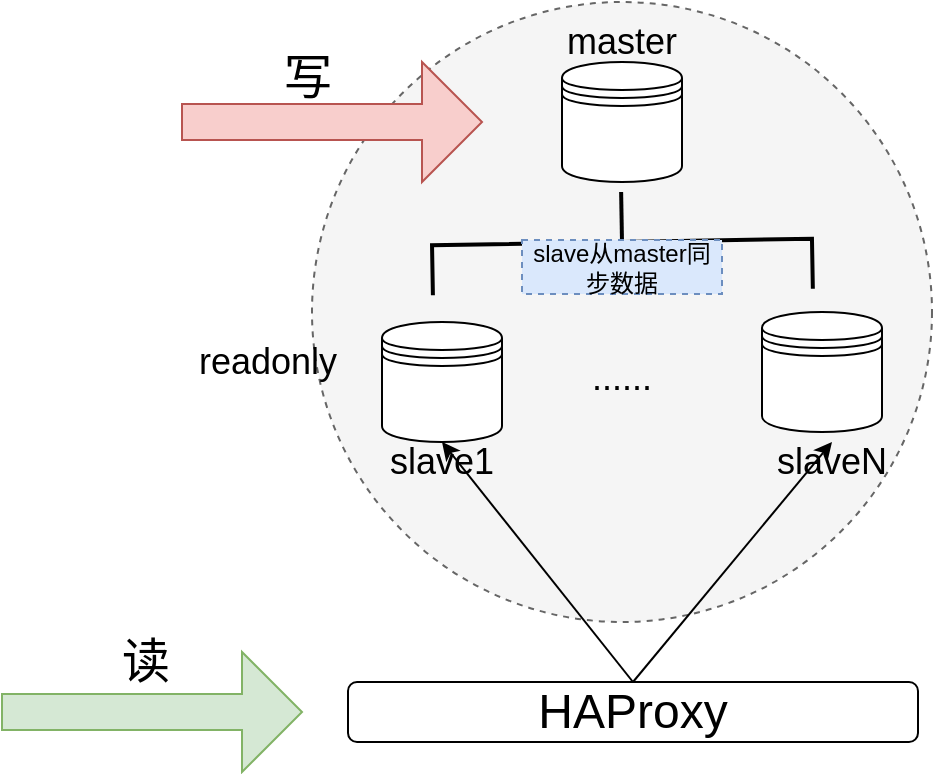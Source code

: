 <mxfile version="10.7.5" type="device"><diagram id="Bi6xco6IW_Bh6VfuIagA" name="Page-1"><mxGraphModel dx="918" dy="682" grid="1" gridSize="10" guides="1" tooltips="1" connect="1" arrows="1" fold="1" page="1" pageScale="1" pageWidth="827" pageHeight="1169" math="0" shadow="0"><root><mxCell id="0"/><mxCell id="1" parent="0"/><mxCell id="LoUHDtcnpZkM02D2r7Cg-21" value="" style="ellipse;whiteSpace=wrap;html=1;aspect=fixed;fontSize=24;dashed=1;fillColor=#f5f5f5;strokeColor=#666666;fontColor=#333333;" vertex="1" parent="1"><mxGeometry x="295" y="240" width="310" height="310" as="geometry"/></mxCell><mxCell id="LoUHDtcnpZkM02D2r7Cg-1" value="" style="shape=datastore;whiteSpace=wrap;html=1;" vertex="1" parent="1"><mxGeometry x="420" y="270" width="60" height="60" as="geometry"/></mxCell><mxCell id="LoUHDtcnpZkM02D2r7Cg-2" value="" style="shape=datastore;whiteSpace=wrap;html=1;" vertex="1" parent="1"><mxGeometry x="330" y="400" width="60" height="60" as="geometry"/></mxCell><mxCell id="LoUHDtcnpZkM02D2r7Cg-3" value="" style="shape=datastore;whiteSpace=wrap;html=1;" vertex="1" parent="1"><mxGeometry x="520" y="395" width="60" height="60" as="geometry"/></mxCell><mxCell id="LoUHDtcnpZkM02D2r7Cg-4" value="" style="strokeWidth=2;html=1;shape=mxgraph.flowchart.annotation_2;align=left;pointerEvents=1;rotation=89;" vertex="1" parent="1"><mxGeometry x="425" y="265" width="50" height="190" as="geometry"/></mxCell><mxCell id="LoUHDtcnpZkM02D2r7Cg-5" value="master&lt;br style=&quot;font-size: 18px;&quot;&gt;" style="text;html=1;strokeColor=none;fillColor=none;align=center;verticalAlign=middle;whiteSpace=wrap;rounded=0;fontSize=18;" vertex="1" parent="1"><mxGeometry x="425" y="250" width="50" height="20" as="geometry"/></mxCell><mxCell id="LoUHDtcnpZkM02D2r7Cg-6" value="slave1&lt;br style=&quot;font-size: 18px&quot;&gt;" style="text;html=1;strokeColor=none;fillColor=none;align=center;verticalAlign=middle;whiteSpace=wrap;rounded=0;fontSize=18;" vertex="1" parent="1"><mxGeometry x="335" y="460" width="50" height="20" as="geometry"/></mxCell><mxCell id="LoUHDtcnpZkM02D2r7Cg-7" value="slaveN&lt;br style=&quot;font-size: 18px&quot;&gt;" style="text;html=1;strokeColor=none;fillColor=none;align=center;verticalAlign=middle;whiteSpace=wrap;rounded=0;fontSize=18;" vertex="1" parent="1"><mxGeometry x="530" y="460" width="50" height="20" as="geometry"/></mxCell><mxCell id="LoUHDtcnpZkM02D2r7Cg-8" value="......" style="text;html=1;strokeColor=none;fillColor=none;align=center;verticalAlign=middle;whiteSpace=wrap;rounded=0;fontSize=18;" vertex="1" parent="1"><mxGeometry x="420" y="415" width="60" height="25" as="geometry"/></mxCell><mxCell id="LoUHDtcnpZkM02D2r7Cg-10" value="readonly&lt;br&gt;" style="text;html=1;strokeColor=none;fillColor=none;align=center;verticalAlign=middle;whiteSpace=wrap;rounded=0;fontSize=18;" vertex="1" parent="1"><mxGeometry x="233" y="410" width="80" height="20" as="geometry"/></mxCell><mxCell id="LoUHDtcnpZkM02D2r7Cg-11" value="HAProxy" style="rounded=1;whiteSpace=wrap;html=1;fontSize=24;" vertex="1" parent="1"><mxGeometry x="313" y="580" width="285" height="30" as="geometry"/></mxCell><mxCell id="LoUHDtcnpZkM02D2r7Cg-13" value="" style="endArrow=classic;html=1;fontSize=24;entryX=0.5;entryY=0;entryDx=0;entryDy=0;exitX=0.5;exitY=0;exitDx=0;exitDy=0;" edge="1" parent="1" source="LoUHDtcnpZkM02D2r7Cg-11" target="LoUHDtcnpZkM02D2r7Cg-6"><mxGeometry width="50" height="50" relative="1" as="geometry"><mxPoint x="360" y="530" as="sourcePoint"/><mxPoint x="410" y="480" as="targetPoint"/></mxGeometry></mxCell><mxCell id="LoUHDtcnpZkM02D2r7Cg-16" value="" style="endArrow=classic;html=1;fontSize=24;entryX=0.5;entryY=0;entryDx=0;entryDy=0;exitX=0.5;exitY=0;exitDx=0;exitDy=0;" edge="1" parent="1" source="LoUHDtcnpZkM02D2r7Cg-11" target="LoUHDtcnpZkM02D2r7Cg-7"><mxGeometry width="50" height="50" relative="1" as="geometry"><mxPoint x="500" y="560" as="sourcePoint"/><mxPoint x="550" y="510" as="targetPoint"/></mxGeometry></mxCell><mxCell id="LoUHDtcnpZkM02D2r7Cg-22" value="slave从master同步数据" style="text;html=1;strokeColor=#6c8ebf;fillColor=#dae8fc;align=center;verticalAlign=middle;whiteSpace=wrap;rounded=0;dashed=1;fontSize=12;" vertex="1" parent="1"><mxGeometry x="400" y="359" width="100" height="27" as="geometry"/></mxCell><mxCell id="LoUHDtcnpZkM02D2r7Cg-27" value="" style="group" vertex="1" connectable="0" parent="1"><mxGeometry x="230" y="267.5" width="150" height="62.5" as="geometry"/></mxCell><mxCell id="LoUHDtcnpZkM02D2r7Cg-19" value="" style="shape=singleArrow;whiteSpace=wrap;html=1;fontSize=24;fillColor=#f8cecc;strokeColor=#b85450;" vertex="1" parent="LoUHDtcnpZkM02D2r7Cg-27"><mxGeometry y="2.5" width="150" height="60" as="geometry"/></mxCell><mxCell id="LoUHDtcnpZkM02D2r7Cg-20" value="写" style="text;html=1;strokeColor=none;fillColor=none;align=center;verticalAlign=middle;whiteSpace=wrap;rounded=0;fontSize=24;" vertex="1" parent="LoUHDtcnpZkM02D2r7Cg-27"><mxGeometry x="43" width="40" height="20" as="geometry"/></mxCell><mxCell id="LoUHDtcnpZkM02D2r7Cg-28" value="" style="group" vertex="1" connectable="0" parent="1"><mxGeometry x="140" y="560" width="150" height="65" as="geometry"/></mxCell><mxCell id="LoUHDtcnpZkM02D2r7Cg-17" value="" style="shape=singleArrow;whiteSpace=wrap;html=1;fontSize=24;fillColor=#d5e8d4;strokeColor=#82b366;" vertex="1" parent="LoUHDtcnpZkM02D2r7Cg-28"><mxGeometry y="5" width="150" height="60" as="geometry"/></mxCell><mxCell id="LoUHDtcnpZkM02D2r7Cg-18" value="读" style="text;html=1;strokeColor=none;fillColor=none;align=center;verticalAlign=middle;whiteSpace=wrap;rounded=0;fontSize=24;" vertex="1" parent="LoUHDtcnpZkM02D2r7Cg-28"><mxGeometry x="52" width="40" height="20" as="geometry"/></mxCell></root></mxGraphModel></diagram></mxfile>